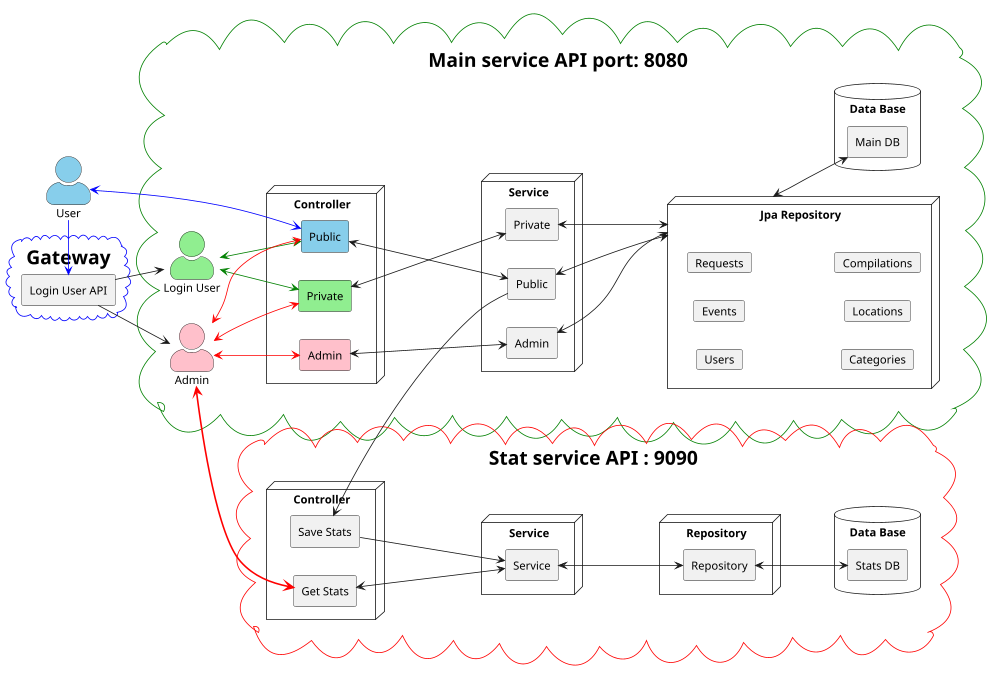 @startuml
scale 1000 width
left to right direction
skinparam actorStyle awesome
skinparam storageStyle rectangle
skinparam cloudFontSize 24

actor User #skyblue

cloud Gateway #line:blue {
 agent "Login User API" as Login
}

User -> Login #line:blue;

cloud "Main service API port: 8080" as Main #line:green {

actor "Login User" as loginUser #lightgreen
actor Admin #pink

node Controller as MainController {
agent "Public" as PublicArea #skyblue
agent "Private" as PrivateArea #lightgreen
agent "Admin" as AdminArea #pink
}

User <--> PublicArea #line:blue;

loginUser <--> PublicArea #line:green;
loginUser <--> PrivateArea #line:green;

Admin <--> PublicArea #line:red;
Admin <--> PrivateArea #line:red;
Admin <--> AdminArea #line:red;

node Service {
agent "Public" as SrvPublicArea
agent "Private" as SrvPrivateArea
agent "Admin" as SrvAdminArea
}

PublicArea <--> SrvPublicArea
PrivateArea <--> SrvPrivateArea
AdminArea <--> SrvAdminArea

node "Jpa Repository" as repoArea {
card "Users" as RepoUserArea
card "Events" as RepoEventArea
card "Requests" as RepoRequestArea
card "Events" as RepoEventArea
card "Categories" as RepoCategoryArea
card "Locations" as RepoLocationArea
card "Compilations" as RepoCompilationsArea
}

SrvPublicArea <--> repoArea
SrvPrivateArea <--> repoArea
SrvAdminArea <--> repoArea

database "Data Base" {
 agent "Main DB" as DB
}

repoArea <--> DB

}

cloud "Stat service API : 9090" as Stats #line:red; {
 node Controller as StatsController {
    agent "Get Stats" as GetStatsArea
    agent "Save Stats" as SaveStatsArea
 }

 node Service as StatsService {
  agent "Service" as SrvViewArea
 }

 GetStatsArea <--> SrvViewArea
 SaveStatsArea --> SrvViewArea

 node Repository as StatsRepository {
  agent "Repository" as RepoViewArea
 }

 SrvViewArea <--> RepoViewArea

database "Data Base" as StatsDB {
 agent "Stats DB" as nameStatsDB

}
 RepoViewArea <--> nameStatsDB
}

Admin <--> GetStatsArea #line:red;line.bold;

SaveStatsArea <-- SrvPublicArea

Login --> loginUser
Login --> Admin

@enduml
